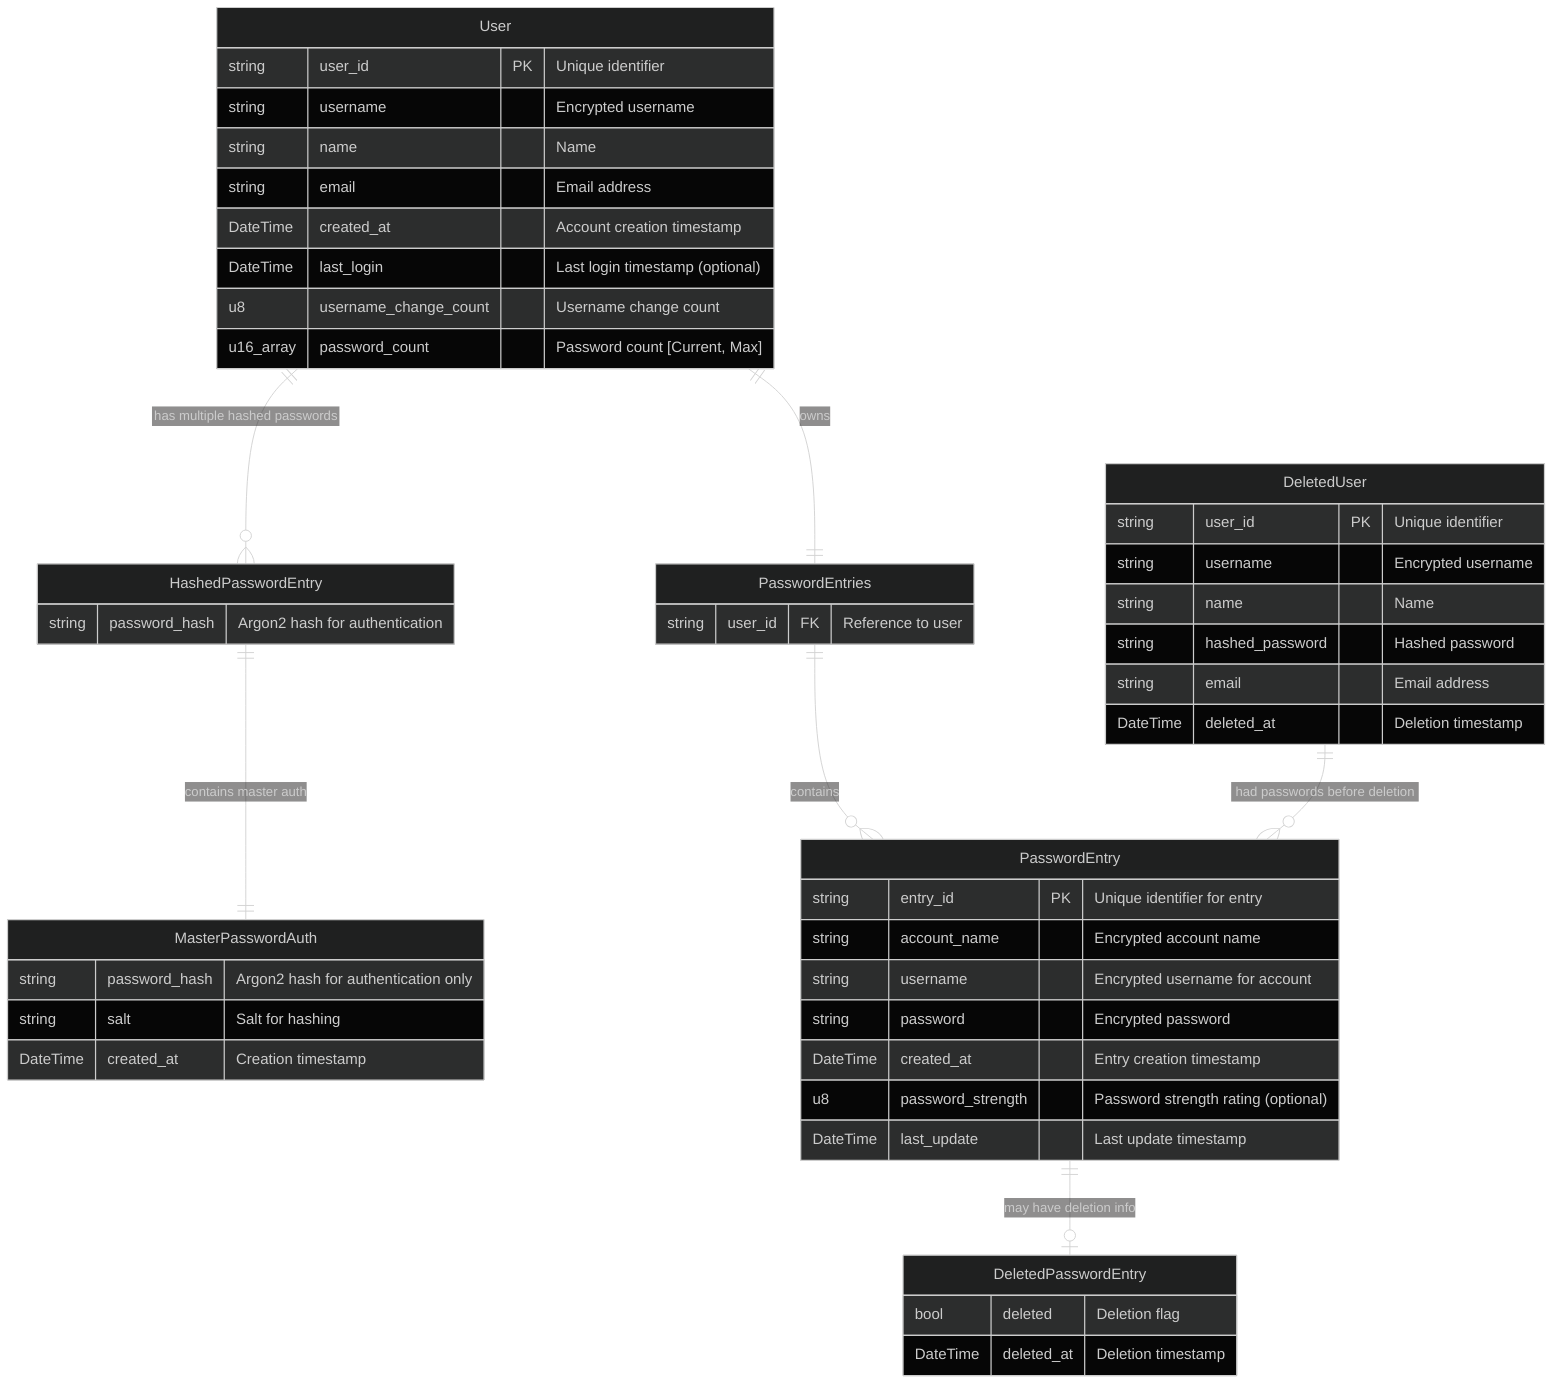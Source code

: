 ---
config:
  theme: dark
---
erDiagram
    User {
        string user_id PK "Unique identifier"
        string username "Encrypted username"
        string name "Name"
        string email "Email address"
        DateTime created_at "Account creation timestamp"
        DateTime last_login "Last login timestamp (optional)"
        u8 username_change_count "Username change count"
        u16_array password_count "Password count [Current, Max]"
    }
    HashedPasswordEntry {
        string password_hash "Argon2 hash for authentication"
    }
    MasterPasswordAuth {
        string password_hash "Argon2 hash for authentication only"
        string salt "Salt for hashing"
        DateTime created_at "Creation timestamp"
    }
    PasswordEntries {
        string user_id FK "Reference to user"
    }
    PasswordEntry {
        string entry_id PK "Unique identifier for entry"
        string account_name "Encrypted account name"
        string username "Encrypted username for account"
        string password "Encrypted password"
        DateTime created_at "Entry creation timestamp"
        u8 password_strength "Password strength rating (optional)"
        DateTime last_update "Last update timestamp"
    }
    DeletedPasswordEntry {
        bool deleted "Deletion flag"
        DateTime deleted_at "Deletion timestamp"
    }
    DeletedUser {
        string user_id PK "Unique identifier"
        string username "Encrypted username"
        string name "Name"
        string hashed_password "Hashed password"
        string email "Email address"
        DateTime deleted_at "Deletion timestamp"
    }
    User ||--o{ HashedPasswordEntry : "has multiple hashed passwords"
    HashedPasswordEntry ||--|| MasterPasswordAuth : "contains master auth"
    User ||--|| PasswordEntries : "owns"
    PasswordEntries ||--o{ PasswordEntry : "contains"
    PasswordEntry ||--o| DeletedPasswordEntry : "may have deletion info"
    DeletedUser ||--o{ PasswordEntry : "had passwords before deletion"